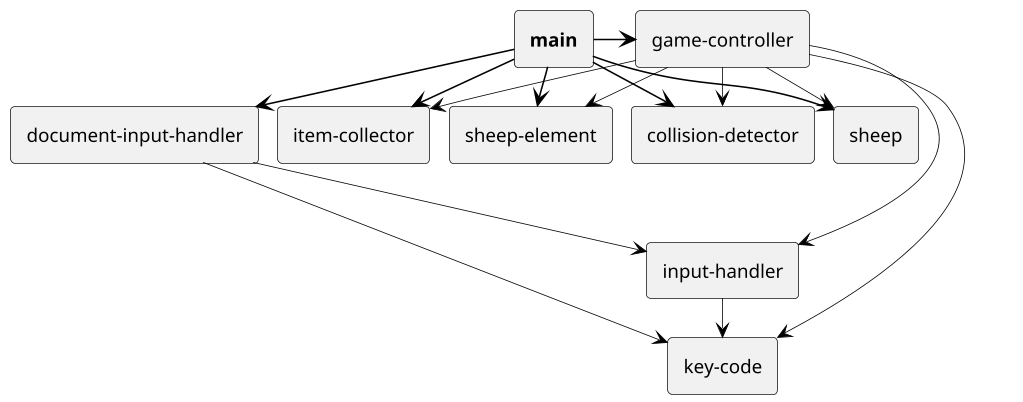 @startuml

scale max 1920 width
top to bottom direction

skinparam nodesep 12
skinparam ranksep 25
skinparam monochrome true
skinparam shadowing false
skinparam defaultFontName Tahoma
skinparam defaultFontSize 12
skinparam roundCorner 6
skinparam dpi 150
skinparam arrowColor black
skinparam arrowThickness 0.5
skinparam packageTitleAlignment left

' oval
skinparam usecase {
  borderThickness 0.5
}

' rectangle
skinparam rectangle {
  borderThickness 0.5
}

' component
skinparam component {
  borderThickness 1
}


rectangle "collision-detector" as _collision_detector
rectangle "document-input-handler" as _document_input_handler
rectangle "game-controller" as _game_controller
rectangle "input-handler" as _input_handler
rectangle "item-collector" as _item_collector
rectangle "key-code" as _key_code
rectangle "<b>main</b>" as _main
rectangle "sheep" as _sheep
rectangle "sheep-element" as _sheep_element


_document_input_handler ---> _input_handler
_document_input_handler ---> _key_code
_game_controller --> _collision_detector
_game_controller --> _input_handler
_game_controller --> _item_collector
_game_controller --> _key_code
_game_controller --> _sheep
_game_controller --> _sheep_element
_input_handler --> _key_code
_main --[thickness=1]> _collision_detector
_main --[thickness=1]> _document_input_handler
_main -[thickness=1]> _game_controller
_main --[thickness=1]> _item_collector
_main -[thickness=1]> _sheep
_main --[thickness=1]> _sheep_element

@enduml

' View and edit on https://arkit.pro